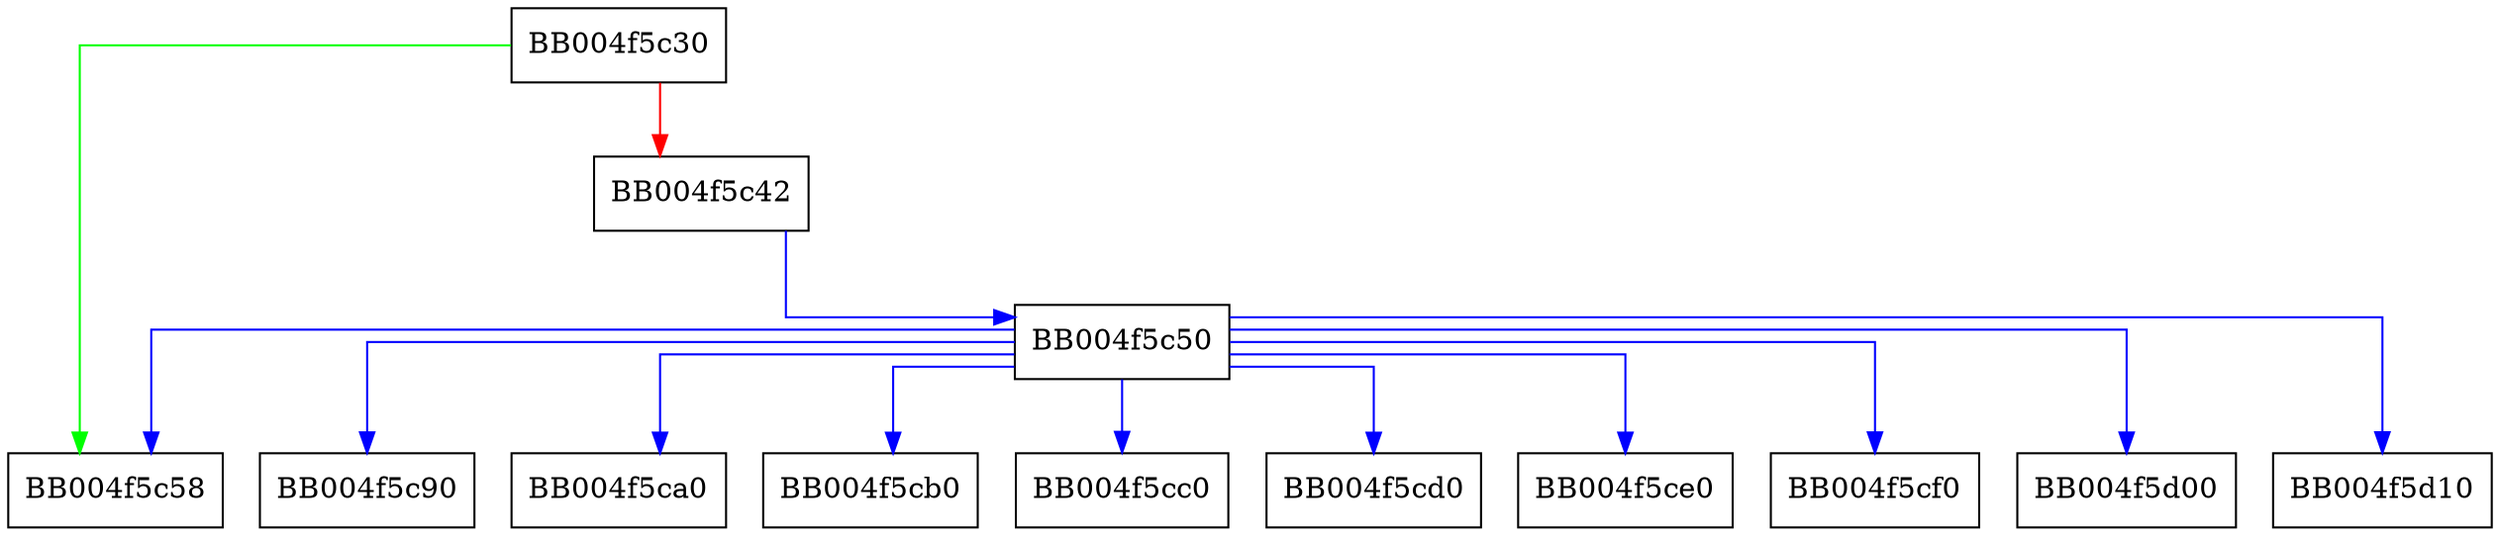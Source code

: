 digraph ossl_statem_server_process_message {
  node [shape="box"];
  graph [splines=ortho];
  BB004f5c30 -> BB004f5c58 [color="green"];
  BB004f5c30 -> BB004f5c42 [color="red"];
  BB004f5c42 -> BB004f5c50 [color="blue"];
  BB004f5c50 -> BB004f5c90 [color="blue"];
  BB004f5c50 -> BB004f5c58 [color="blue"];
  BB004f5c50 -> BB004f5ca0 [color="blue"];
  BB004f5c50 -> BB004f5cb0 [color="blue"];
  BB004f5c50 -> BB004f5cc0 [color="blue"];
  BB004f5c50 -> BB004f5cd0 [color="blue"];
  BB004f5c50 -> BB004f5ce0 [color="blue"];
  BB004f5c50 -> BB004f5cf0 [color="blue"];
  BB004f5c50 -> BB004f5d00 [color="blue"];
  BB004f5c50 -> BB004f5d10 [color="blue"];
}